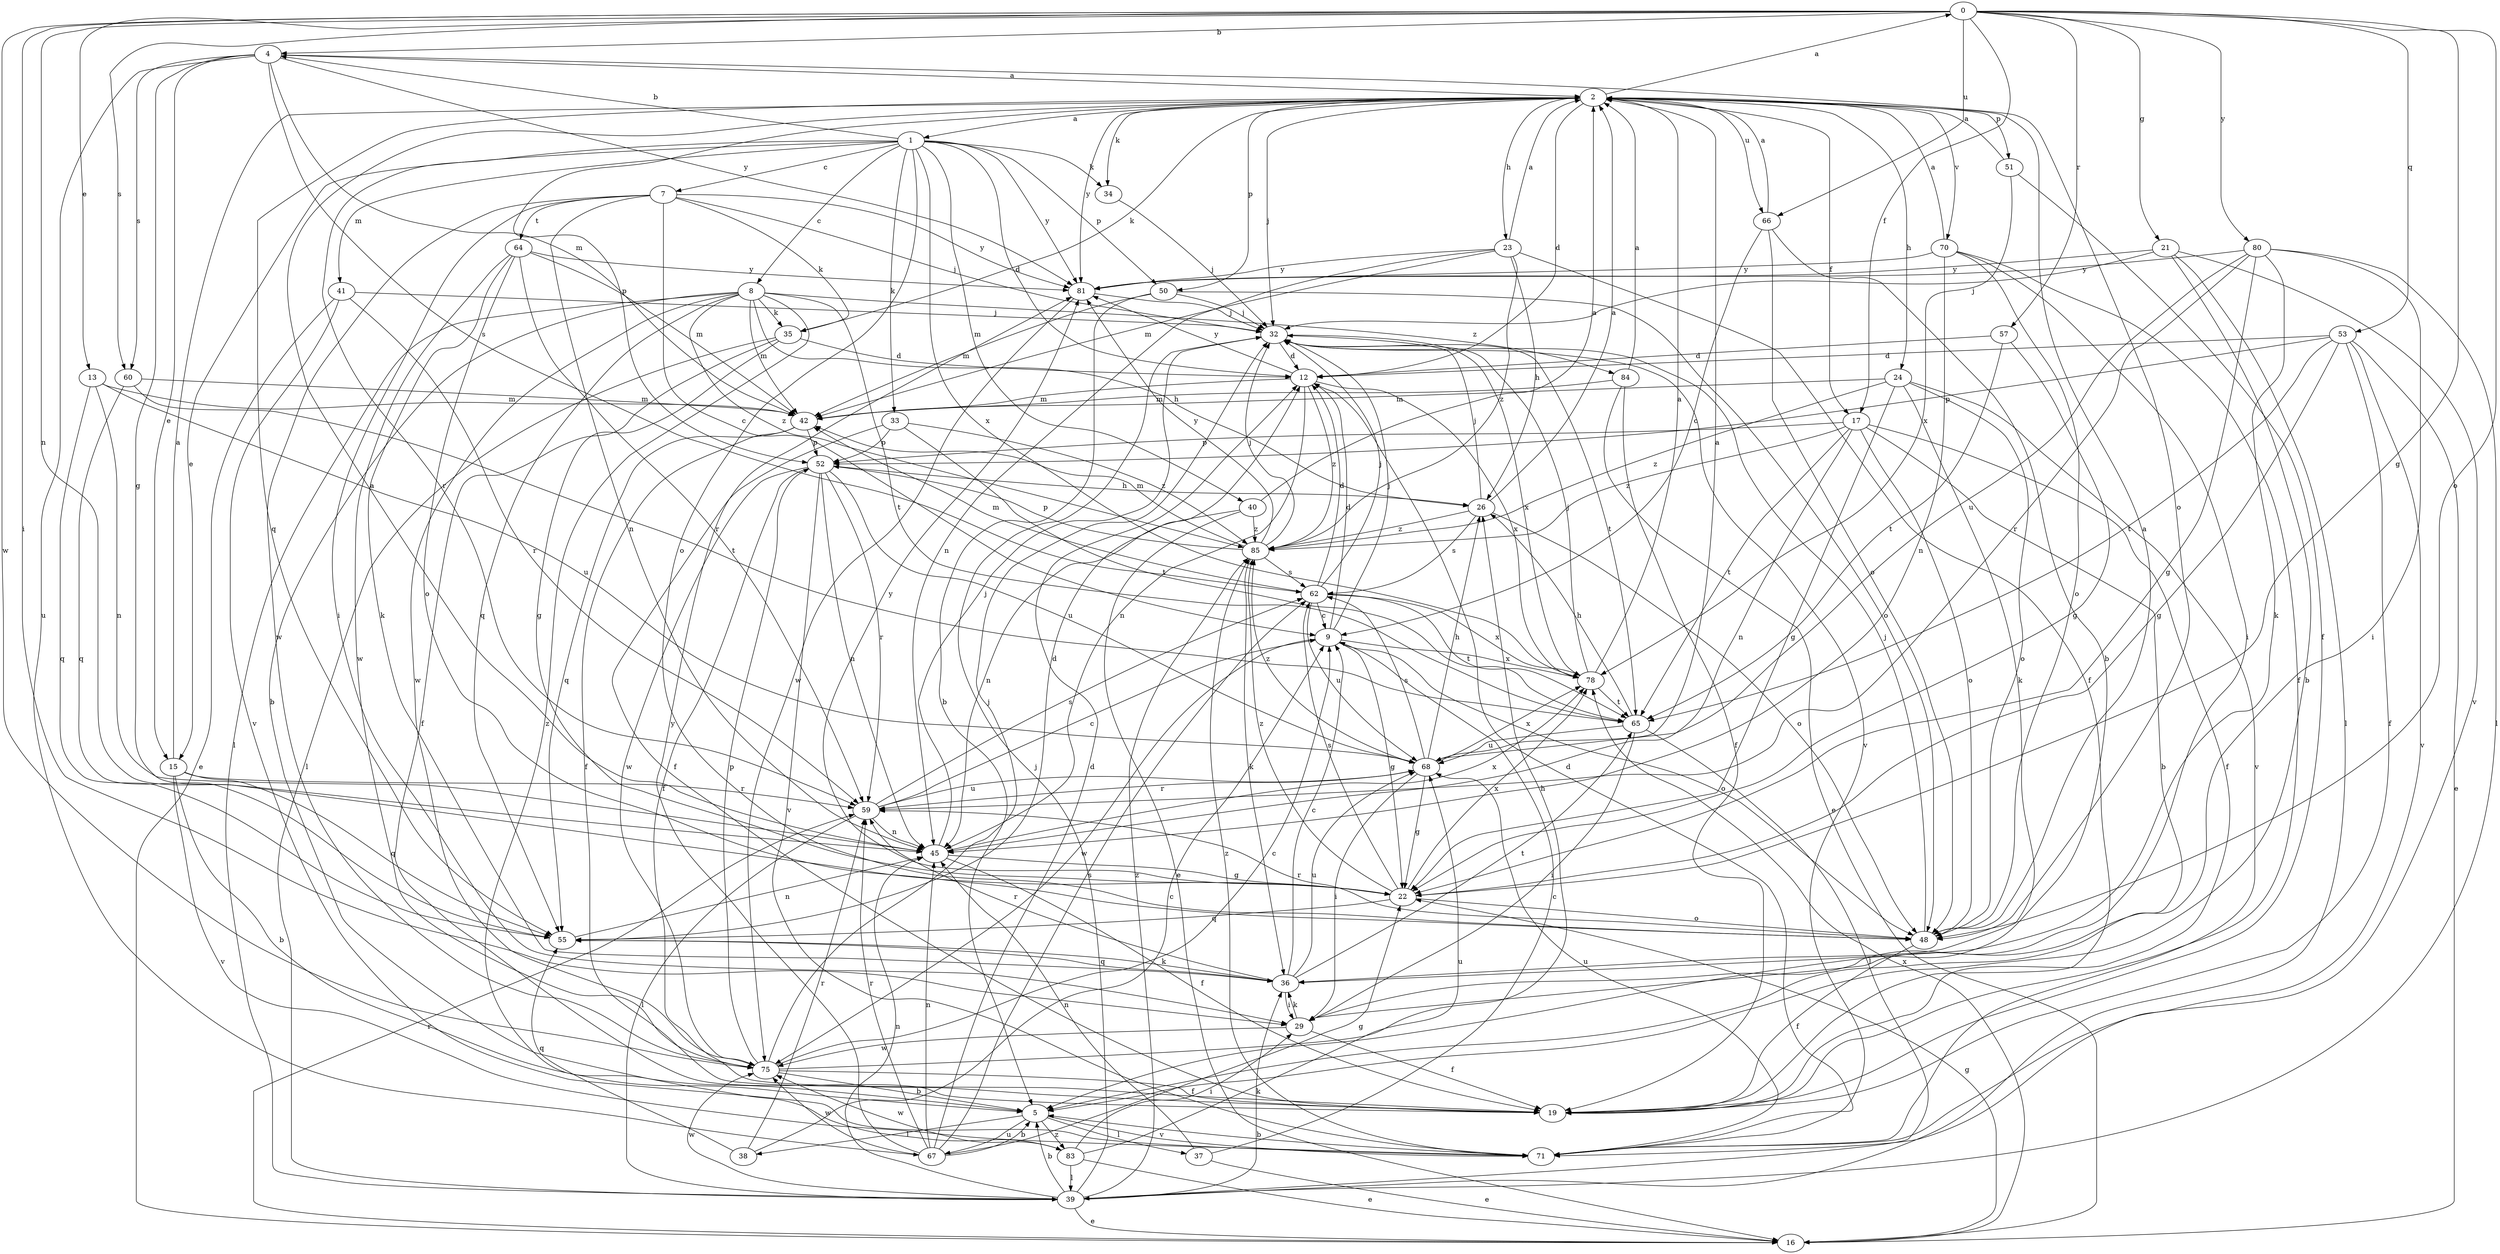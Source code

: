 strict digraph  {
0;
1;
2;
4;
5;
7;
8;
9;
12;
13;
15;
16;
17;
19;
21;
22;
23;
24;
26;
29;
32;
33;
34;
35;
36;
37;
38;
39;
40;
41;
42;
45;
48;
50;
51;
52;
53;
55;
57;
59;
60;
62;
64;
65;
66;
67;
68;
70;
71;
75;
78;
80;
81;
83;
84;
85;
0 -> 4  [label=b];
0 -> 13  [label=e];
0 -> 17  [label=f];
0 -> 21  [label=g];
0 -> 22  [label=g];
0 -> 29  [label=i];
0 -> 45  [label=n];
0 -> 48  [label=o];
0 -> 53  [label=q];
0 -> 57  [label=r];
0 -> 60  [label=s];
0 -> 66  [label=u];
0 -> 75  [label=w];
0 -> 80  [label=y];
1 -> 4  [label=b];
1 -> 7  [label=c];
1 -> 8  [label=c];
1 -> 12  [label=d];
1 -> 15  [label=e];
1 -> 33  [label=k];
1 -> 34  [label=k];
1 -> 40  [label=m];
1 -> 41  [label=m];
1 -> 48  [label=o];
1 -> 50  [label=p];
1 -> 59  [label=r];
1 -> 78  [label=x];
1 -> 81  [label=y];
2 -> 0  [label=a];
2 -> 1  [label=a];
2 -> 12  [label=d];
2 -> 17  [label=f];
2 -> 23  [label=h];
2 -> 24  [label=h];
2 -> 32  [label=j];
2 -> 34  [label=k];
2 -> 35  [label=k];
2 -> 50  [label=p];
2 -> 51  [label=p];
2 -> 52  [label=p];
2 -> 55  [label=q];
2 -> 66  [label=u];
2 -> 70  [label=v];
2 -> 81  [label=y];
4 -> 2  [label=a];
4 -> 15  [label=e];
4 -> 22  [label=g];
4 -> 42  [label=m];
4 -> 48  [label=o];
4 -> 60  [label=s];
4 -> 62  [label=s];
4 -> 67  [label=u];
4 -> 81  [label=y];
5 -> 37  [label=l];
5 -> 38  [label=l];
5 -> 67  [label=u];
5 -> 71  [label=v];
5 -> 83  [label=z];
7 -> 9  [label=c];
7 -> 29  [label=i];
7 -> 32  [label=j];
7 -> 35  [label=k];
7 -> 45  [label=n];
7 -> 64  [label=t];
7 -> 75  [label=w];
7 -> 81  [label=y];
8 -> 5  [label=b];
8 -> 26  [label=h];
8 -> 35  [label=k];
8 -> 39  [label=l];
8 -> 42  [label=m];
8 -> 55  [label=q];
8 -> 65  [label=t];
8 -> 75  [label=w];
8 -> 83  [label=z];
8 -> 84  [label=z];
8 -> 85  [label=z];
9 -> 12  [label=d];
9 -> 22  [label=g];
9 -> 32  [label=j];
9 -> 48  [label=o];
9 -> 75  [label=w];
9 -> 78  [label=x];
12 -> 42  [label=m];
12 -> 45  [label=n];
12 -> 78  [label=x];
12 -> 81  [label=y];
12 -> 85  [label=z];
13 -> 42  [label=m];
13 -> 45  [label=n];
13 -> 55  [label=q];
13 -> 68  [label=u];
15 -> 2  [label=a];
15 -> 5  [label=b];
15 -> 55  [label=q];
15 -> 59  [label=r];
15 -> 71  [label=v];
16 -> 22  [label=g];
16 -> 59  [label=r];
16 -> 78  [label=x];
17 -> 5  [label=b];
17 -> 19  [label=f];
17 -> 45  [label=n];
17 -> 48  [label=o];
17 -> 52  [label=p];
17 -> 65  [label=t];
17 -> 85  [label=z];
21 -> 5  [label=b];
21 -> 32  [label=j];
21 -> 39  [label=l];
21 -> 71  [label=v];
21 -> 81  [label=y];
22 -> 48  [label=o];
22 -> 55  [label=q];
22 -> 62  [label=s];
22 -> 78  [label=x];
22 -> 81  [label=y];
22 -> 85  [label=z];
23 -> 2  [label=a];
23 -> 19  [label=f];
23 -> 26  [label=h];
23 -> 42  [label=m];
23 -> 45  [label=n];
23 -> 81  [label=y];
23 -> 85  [label=z];
24 -> 22  [label=g];
24 -> 36  [label=k];
24 -> 42  [label=m];
24 -> 48  [label=o];
24 -> 71  [label=v];
24 -> 85  [label=z];
26 -> 2  [label=a];
26 -> 32  [label=j];
26 -> 48  [label=o];
26 -> 62  [label=s];
26 -> 85  [label=z];
29 -> 19  [label=f];
29 -> 36  [label=k];
29 -> 75  [label=w];
32 -> 12  [label=d];
32 -> 65  [label=t];
32 -> 71  [label=v];
32 -> 78  [label=x];
33 -> 19  [label=f];
33 -> 52  [label=p];
33 -> 65  [label=t];
33 -> 85  [label=z];
34 -> 32  [label=j];
35 -> 12  [label=d];
35 -> 19  [label=f];
35 -> 22  [label=g];
35 -> 39  [label=l];
36 -> 9  [label=c];
36 -> 29  [label=i];
36 -> 55  [label=q];
36 -> 59  [label=r];
36 -> 65  [label=t];
36 -> 68  [label=u];
37 -> 9  [label=c];
37 -> 16  [label=e];
37 -> 45  [label=n];
38 -> 9  [label=c];
38 -> 55  [label=q];
38 -> 59  [label=r];
39 -> 5  [label=b];
39 -> 16  [label=e];
39 -> 32  [label=j];
39 -> 36  [label=k];
39 -> 45  [label=n];
39 -> 75  [label=w];
39 -> 85  [label=z];
40 -> 2  [label=a];
40 -> 16  [label=e];
40 -> 45  [label=n];
40 -> 85  [label=z];
41 -> 16  [label=e];
41 -> 32  [label=j];
41 -> 59  [label=r];
41 -> 71  [label=v];
42 -> 19  [label=f];
42 -> 52  [label=p];
42 -> 55  [label=q];
45 -> 2  [label=a];
45 -> 19  [label=f];
45 -> 22  [label=g];
45 -> 32  [label=j];
45 -> 78  [label=x];
48 -> 2  [label=a];
48 -> 19  [label=f];
48 -> 32  [label=j];
48 -> 59  [label=r];
50 -> 5  [label=b];
50 -> 32  [label=j];
50 -> 42  [label=m];
50 -> 48  [label=o];
51 -> 2  [label=a];
51 -> 19  [label=f];
51 -> 78  [label=x];
52 -> 19  [label=f];
52 -> 26  [label=h];
52 -> 45  [label=n];
52 -> 59  [label=r];
52 -> 68  [label=u];
52 -> 71  [label=v];
52 -> 75  [label=w];
53 -> 12  [label=d];
53 -> 16  [label=e];
53 -> 19  [label=f];
53 -> 22  [label=g];
53 -> 52  [label=p];
53 -> 65  [label=t];
53 -> 71  [label=v];
55 -> 12  [label=d];
55 -> 36  [label=k];
55 -> 45  [label=n];
57 -> 12  [label=d];
57 -> 22  [label=g];
57 -> 65  [label=t];
59 -> 9  [label=c];
59 -> 39  [label=l];
59 -> 45  [label=n];
59 -> 62  [label=s];
59 -> 68  [label=u];
60 -> 42  [label=m];
60 -> 55  [label=q];
60 -> 65  [label=t];
62 -> 9  [label=c];
62 -> 12  [label=d];
62 -> 32  [label=j];
62 -> 42  [label=m];
62 -> 65  [label=t];
62 -> 68  [label=u];
62 -> 78  [label=x];
64 -> 36  [label=k];
64 -> 42  [label=m];
64 -> 48  [label=o];
64 -> 59  [label=r];
64 -> 75  [label=w];
64 -> 81  [label=y];
65 -> 26  [label=h];
65 -> 29  [label=i];
65 -> 39  [label=l];
65 -> 68  [label=u];
66 -> 2  [label=a];
66 -> 5  [label=b];
66 -> 9  [label=c];
66 -> 48  [label=o];
67 -> 5  [label=b];
67 -> 12  [label=d];
67 -> 22  [label=g];
67 -> 45  [label=n];
67 -> 59  [label=r];
67 -> 62  [label=s];
67 -> 75  [label=w];
67 -> 81  [label=y];
68 -> 2  [label=a];
68 -> 22  [label=g];
68 -> 26  [label=h];
68 -> 29  [label=i];
68 -> 59  [label=r];
68 -> 62  [label=s];
68 -> 78  [label=x];
68 -> 85  [label=z];
70 -> 2  [label=a];
70 -> 19  [label=f];
70 -> 29  [label=i];
70 -> 45  [label=n];
70 -> 48  [label=o];
70 -> 81  [label=y];
71 -> 5  [label=b];
71 -> 12  [label=d];
71 -> 68  [label=u];
71 -> 85  [label=z];
75 -> 5  [label=b];
75 -> 9  [label=c];
75 -> 19  [label=f];
75 -> 26  [label=h];
75 -> 32  [label=j];
75 -> 52  [label=p];
78 -> 2  [label=a];
78 -> 32  [label=j];
78 -> 65  [label=t];
80 -> 22  [label=g];
80 -> 29  [label=i];
80 -> 36  [label=k];
80 -> 39  [label=l];
80 -> 59  [label=r];
80 -> 68  [label=u];
80 -> 81  [label=y];
81 -> 32  [label=j];
81 -> 75  [label=w];
83 -> 16  [label=e];
83 -> 29  [label=i];
83 -> 39  [label=l];
83 -> 68  [label=u];
83 -> 75  [label=w];
84 -> 2  [label=a];
84 -> 16  [label=e];
84 -> 19  [label=f];
84 -> 42  [label=m];
85 -> 32  [label=j];
85 -> 36  [label=k];
85 -> 42  [label=m];
85 -> 52  [label=p];
85 -> 62  [label=s];
85 -> 81  [label=y];
}
